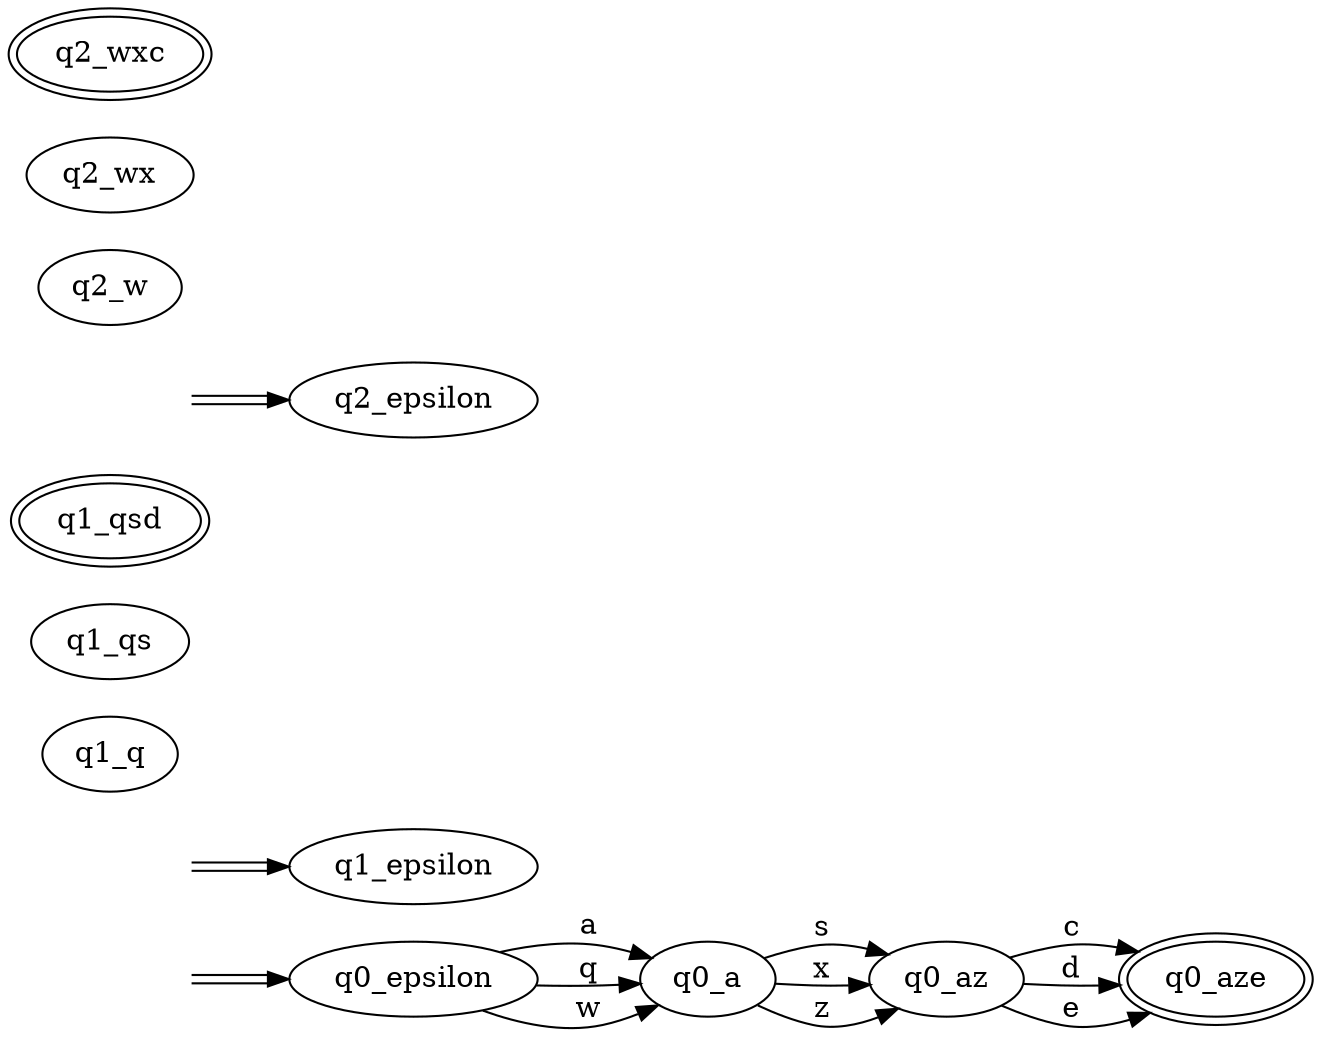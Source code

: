 digraph Automaton { 
  rankdir = LR
  0 [label="q0_epsilon"];  1 [label="q0_a"];  2 [label="q0_az"];  3 [label="q0_aze",peripheries=2];  4 [label="q1_epsilon"];  5 [label="q1_q"];  6 [label="q1_qs"];  7 [label="q1_qsd",peripheries=2];  8 [label="q2_epsilon"];  9 [label="q2_w"];  10 [label="q2_wx"];  11 [label="q2_wxc",peripheries=2];  start4 [style=invis]
  start4 -> 4[color="black:white:black"]
  start8 [style=invis]
  start8 -> 8[color="black:white:black"]
  start0 [style=invis]
  start0 -> 0[color="black:white:black"]
  0 -> 1 [label = "a" ]
  0 -> 1 [label = "q" ]
  0 -> 1 [label = "w" ]
  1 -> 2 [label = "s" ]
  1 -> 2 [label = "x" ]
  1 -> 2 [label = "z" ]
  2 -> 3 [label = "c" ]
  2 -> 3 [label = "d" ]
  2 -> 3 [label = "e" ]
}

